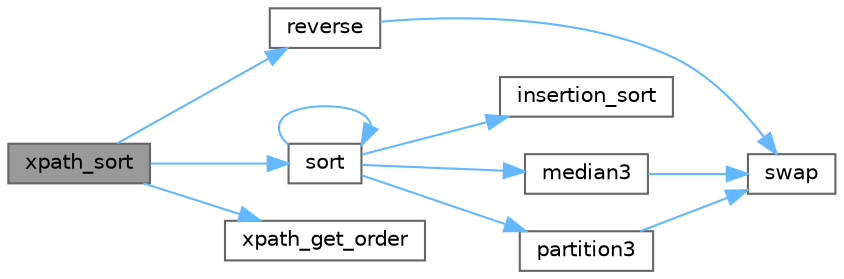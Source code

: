 digraph "xpath_sort"
{
 // INTERACTIVE_SVG=YES
 // LATEX_PDF_SIZE
  bgcolor="transparent";
  edge [fontname=Helvetica,fontsize=10,labelfontname=Helvetica,labelfontsize=10];
  node [fontname=Helvetica,fontsize=10,shape=box,height=0.2,width=0.4];
  rankdir="LR";
  Node1 [id="Node000001",label="xpath_sort",height=0.2,width=0.4,color="gray40", fillcolor="grey60", style="filled", fontcolor="black",tooltip=" "];
  Node1 -> Node2 [id="edge1_Node000001_Node000002",color="steelblue1",style="solid",tooltip=" "];
  Node2 [id="Node000002",label="reverse",height=0.2,width=0.4,color="grey40", fillcolor="white", style="filled",URL="$db/d20/pugixml_8cpp.html#a7a6eedef949e55be650bd6d2df60d68d",tooltip=" "];
  Node2 -> Node3 [id="edge2_Node000002_Node000003",color="steelblue1",style="solid",tooltip=" "];
  Node3 [id="Node000003",label="swap",height=0.2,width=0.4,color="grey40", fillcolor="white", style="filled",URL="$db/d20/pugixml_8cpp.html#aab8f818e90a34b18c1da140588eca88d",tooltip=" "];
  Node1 -> Node4 [id="edge3_Node000001_Node000004",color="steelblue1",style="solid",tooltip=" "];
  Node4 [id="Node000004",label="sort",height=0.2,width=0.4,color="grey40", fillcolor="white", style="filled",URL="$db/d20/pugixml_8cpp.html#a422d054a9e9fa1f5546a8365cd1d757b",tooltip=" "];
  Node4 -> Node5 [id="edge4_Node000004_Node000005",color="steelblue1",style="solid",tooltip=" "];
  Node5 [id="Node000005",label="insertion_sort",height=0.2,width=0.4,color="grey40", fillcolor="white", style="filled",URL="$db/d20/pugixml_8cpp.html#a05865f7b9926553c6a558800fdb25c50",tooltip=" "];
  Node4 -> Node6 [id="edge5_Node000004_Node000006",color="steelblue1",style="solid",tooltip=" "];
  Node6 [id="Node000006",label="median3",height=0.2,width=0.4,color="grey40", fillcolor="white", style="filled",URL="$db/d20/pugixml_8cpp.html#a1212d7df5db87e06b12d2a2705e4b73d",tooltip=" "];
  Node6 -> Node3 [id="edge6_Node000006_Node000003",color="steelblue1",style="solid",tooltip=" "];
  Node4 -> Node7 [id="edge7_Node000004_Node000007",color="steelblue1",style="solid",tooltip=" "];
  Node7 [id="Node000007",label="partition3",height=0.2,width=0.4,color="grey40", fillcolor="white", style="filled",URL="$db/d20/pugixml_8cpp.html#aeb68906c8604e448eb4a5ccea121768f",tooltip=" "];
  Node7 -> Node3 [id="edge8_Node000007_Node000003",color="steelblue1",style="solid",tooltip=" "];
  Node4 -> Node4 [id="edge9_Node000004_Node000004",color="steelblue1",style="solid",tooltip=" "];
  Node1 -> Node8 [id="edge10_Node000001_Node000008",color="steelblue1",style="solid",tooltip=" "];
  Node8 [id="Node000008",label="xpath_get_order",height=0.2,width=0.4,color="grey40", fillcolor="white", style="filled",URL="$db/d20/pugixml_8cpp.html#a4dc17470128c683ab38d7c7d1d5cdf29",tooltip=" "];
}
